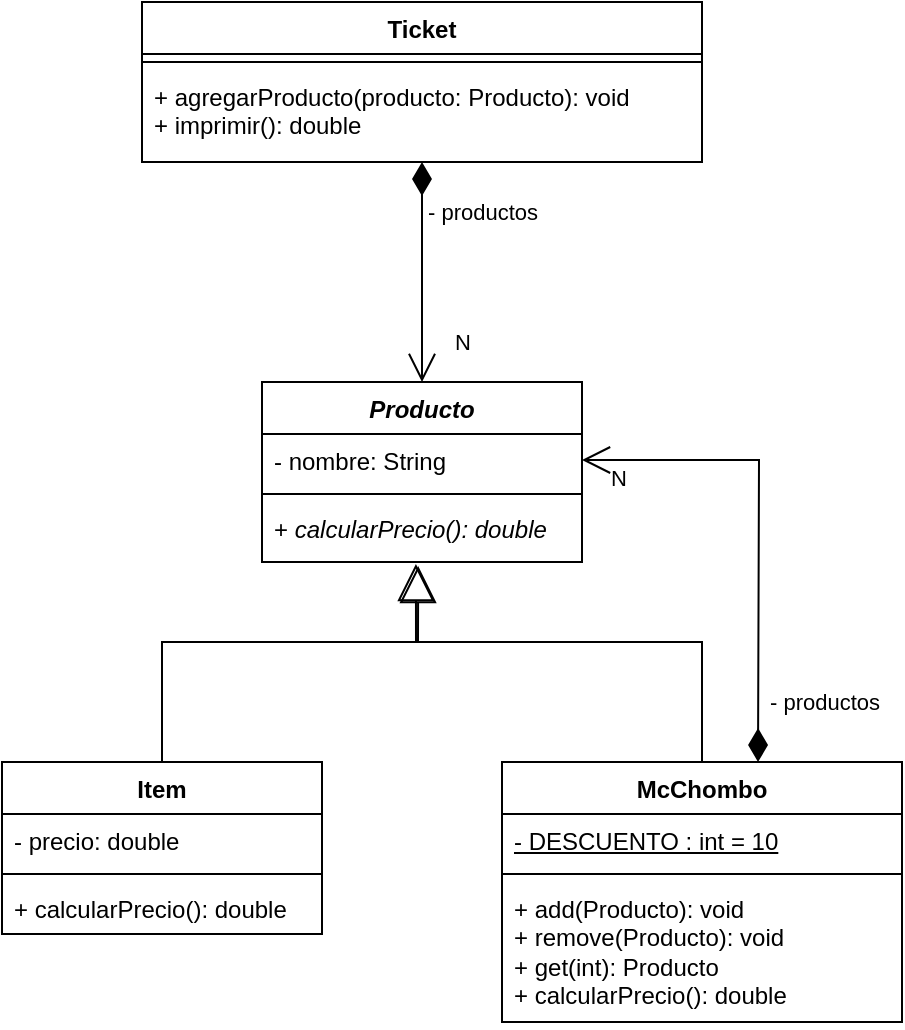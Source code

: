 <mxfile version="21.8.2" type="device">
  <diagram id="C5RBs43oDa-KdzZeNtuy" name="Page-1">
    <mxGraphModel dx="954" dy="549" grid="1" gridSize="10" guides="1" tooltips="1" connect="1" arrows="1" fold="1" page="1" pageScale="1" pageWidth="827" pageHeight="1169" math="0" shadow="0">
      <root>
        <mxCell id="WIyWlLk6GJQsqaUBKTNV-0" />
        <mxCell id="WIyWlLk6GJQsqaUBKTNV-1" parent="WIyWlLk6GJQsqaUBKTNV-0" />
        <mxCell id="hFOGOlqRif50VqdnHlU8-0" value="&lt;i&gt;Producto&lt;/i&gt;" style="swimlane;fontStyle=1;align=center;verticalAlign=top;childLayout=stackLayout;horizontal=1;startSize=26;horizontalStack=0;resizeParent=1;resizeParentMax=0;resizeLast=0;collapsible=1;marginBottom=0;whiteSpace=wrap;html=1;" parent="WIyWlLk6GJQsqaUBKTNV-1" vertex="1">
          <mxGeometry x="350" y="200" width="160" height="90" as="geometry" />
        </mxCell>
        <mxCell id="hFOGOlqRif50VqdnHlU8-1" value="- nombre: String" style="text;strokeColor=none;fillColor=none;align=left;verticalAlign=top;spacingLeft=4;spacingRight=4;overflow=hidden;rotatable=0;points=[[0,0.5],[1,0.5]];portConstraint=eastwest;whiteSpace=wrap;html=1;" parent="hFOGOlqRif50VqdnHlU8-0" vertex="1">
          <mxGeometry y="26" width="160" height="26" as="geometry" />
        </mxCell>
        <mxCell id="hFOGOlqRif50VqdnHlU8-2" value="" style="line;strokeWidth=1;fillColor=none;align=left;verticalAlign=middle;spacingTop=-1;spacingLeft=3;spacingRight=3;rotatable=0;labelPosition=right;points=[];portConstraint=eastwest;strokeColor=inherit;" parent="hFOGOlqRif50VqdnHlU8-0" vertex="1">
          <mxGeometry y="52" width="160" height="8" as="geometry" />
        </mxCell>
        <mxCell id="hFOGOlqRif50VqdnHlU8-3" value="+&lt;i&gt; calcularPrecio(): double&lt;/i&gt;" style="text;strokeColor=none;fillColor=none;align=left;verticalAlign=top;spacingLeft=4;spacingRight=4;overflow=hidden;rotatable=0;points=[[0,0.5],[1,0.5]];portConstraint=eastwest;whiteSpace=wrap;html=1;" parent="hFOGOlqRif50VqdnHlU8-0" vertex="1">
          <mxGeometry y="60" width="160" height="30" as="geometry" />
        </mxCell>
        <mxCell id="hFOGOlqRif50VqdnHlU8-4" value="Item" style="swimlane;fontStyle=1;align=center;verticalAlign=top;childLayout=stackLayout;horizontal=1;startSize=26;horizontalStack=0;resizeParent=1;resizeParentMax=0;resizeLast=0;collapsible=1;marginBottom=0;whiteSpace=wrap;html=1;" parent="WIyWlLk6GJQsqaUBKTNV-1" vertex="1">
          <mxGeometry x="220" y="390" width="160" height="86" as="geometry" />
        </mxCell>
        <mxCell id="hFOGOlqRif50VqdnHlU8-5" value="- precio: double&amp;nbsp;" style="text;strokeColor=none;fillColor=none;align=left;verticalAlign=top;spacingLeft=4;spacingRight=4;overflow=hidden;rotatable=0;points=[[0,0.5],[1,0.5]];portConstraint=eastwest;whiteSpace=wrap;html=1;" parent="hFOGOlqRif50VqdnHlU8-4" vertex="1">
          <mxGeometry y="26" width="160" height="26" as="geometry" />
        </mxCell>
        <mxCell id="hFOGOlqRif50VqdnHlU8-6" value="" style="line;strokeWidth=1;fillColor=none;align=left;verticalAlign=middle;spacingTop=-1;spacingLeft=3;spacingRight=3;rotatable=0;labelPosition=right;points=[];portConstraint=eastwest;strokeColor=inherit;" parent="hFOGOlqRif50VqdnHlU8-4" vertex="1">
          <mxGeometry y="52" width="160" height="8" as="geometry" />
        </mxCell>
        <mxCell id="hFOGOlqRif50VqdnHlU8-7" value="+ calcularPrecio(): double" style="text;strokeColor=none;fillColor=none;align=left;verticalAlign=top;spacingLeft=4;spacingRight=4;overflow=hidden;rotatable=0;points=[[0,0.5],[1,0.5]];portConstraint=eastwest;whiteSpace=wrap;html=1;" parent="hFOGOlqRif50VqdnHlU8-4" vertex="1">
          <mxGeometry y="60" width="160" height="26" as="geometry" />
        </mxCell>
        <mxCell id="hFOGOlqRif50VqdnHlU8-8" value="McChombo" style="swimlane;fontStyle=1;align=center;verticalAlign=top;childLayout=stackLayout;horizontal=1;startSize=26;horizontalStack=0;resizeParent=1;resizeParentMax=0;resizeLast=0;collapsible=1;marginBottom=0;whiteSpace=wrap;html=1;" parent="WIyWlLk6GJQsqaUBKTNV-1" vertex="1">
          <mxGeometry x="470" y="390" width="200" height="130" as="geometry" />
        </mxCell>
        <mxCell id="hFOGOlqRif50VqdnHlU8-9" value="&lt;u&gt;- DESCUENTO : int = 10&lt;/u&gt;&amp;nbsp;" style="text;strokeColor=none;fillColor=none;align=left;verticalAlign=top;spacingLeft=4;spacingRight=4;overflow=hidden;rotatable=0;points=[[0,0.5],[1,0.5]];portConstraint=eastwest;whiteSpace=wrap;html=1;" parent="hFOGOlqRif50VqdnHlU8-8" vertex="1">
          <mxGeometry y="26" width="200" height="26" as="geometry" />
        </mxCell>
        <mxCell id="hFOGOlqRif50VqdnHlU8-10" value="" style="line;strokeWidth=1;fillColor=none;align=left;verticalAlign=middle;spacingTop=-1;spacingLeft=3;spacingRight=3;rotatable=0;labelPosition=right;points=[];portConstraint=eastwest;strokeColor=inherit;" parent="hFOGOlqRif50VqdnHlU8-8" vertex="1">
          <mxGeometry y="52" width="200" height="8" as="geometry" />
        </mxCell>
        <mxCell id="hFOGOlqRif50VqdnHlU8-11" value="+ add(Producto): void&lt;br&gt;+ remove(Producto): void&lt;br&gt;+ get(int): Producto&lt;br&gt;+ calcularPrecio(): double" style="text;strokeColor=none;fillColor=none;align=left;verticalAlign=top;spacingLeft=4;spacingRight=4;overflow=hidden;rotatable=0;points=[[0,0.5],[1,0.5]];portConstraint=eastwest;whiteSpace=wrap;html=1;" parent="hFOGOlqRif50VqdnHlU8-8" vertex="1">
          <mxGeometry y="60" width="200" height="70" as="geometry" />
        </mxCell>
        <mxCell id="hFOGOlqRif50VqdnHlU8-13" value="" style="endArrow=block;endSize=16;endFill=0;html=1;rounded=0;entryX=0.488;entryY=1.067;entryDx=0;entryDy=0;entryPerimeter=0;exitX=0.5;exitY=0;exitDx=0;exitDy=0;" parent="WIyWlLk6GJQsqaUBKTNV-1" source="hFOGOlqRif50VqdnHlU8-4" target="hFOGOlqRif50VqdnHlU8-3" edge="1">
          <mxGeometry width="160" relative="1" as="geometry">
            <mxPoint x="330.0" y="390" as="sourcePoint" />
            <mxPoint x="417.3" y="293" as="targetPoint" />
            <Array as="points">
              <mxPoint x="300" y="330" />
              <mxPoint x="428" y="330" />
            </Array>
          </mxGeometry>
        </mxCell>
        <mxCell id="hFOGOlqRif50VqdnHlU8-14" value="" style="endArrow=block;endSize=16;endFill=0;html=1;rounded=0;entryX=0.481;entryY=1.033;entryDx=0;entryDy=0;entryPerimeter=0;exitX=0.5;exitY=0;exitDx=0;exitDy=0;" parent="WIyWlLk6GJQsqaUBKTNV-1" source="hFOGOlqRif50VqdnHlU8-8" target="hFOGOlqRif50VqdnHlU8-3" edge="1">
          <mxGeometry width="160" relative="1" as="geometry">
            <mxPoint x="342" y="400" as="sourcePoint" />
            <mxPoint x="417" y="298" as="targetPoint" />
            <Array as="points">
              <mxPoint x="570" y="330" />
              <mxPoint x="427" y="330" />
            </Array>
          </mxGeometry>
        </mxCell>
        <mxCell id="hFOGOlqRif50VqdnHlU8-15" value="" style="endArrow=open;html=1;endSize=12;startArrow=diamondThin;startSize=14;startFill=1;edgeStyle=orthogonalEdgeStyle;align=left;verticalAlign=bottom;rounded=0;entryX=1;entryY=0.5;entryDx=0;entryDy=0;" parent="WIyWlLk6GJQsqaUBKTNV-1" target="hFOGOlqRif50VqdnHlU8-1" edge="1">
          <mxGeometry x="-1" y="3" relative="1" as="geometry">
            <mxPoint x="598" y="390" as="sourcePoint" />
            <mxPoint x="590" y="150" as="targetPoint" />
          </mxGeometry>
        </mxCell>
        <mxCell id="hFOGOlqRif50VqdnHlU8-16" value="N" style="edgeLabel;html=1;align=center;verticalAlign=middle;resizable=0;points=[];" parent="hFOGOlqRif50VqdnHlU8-15" vertex="1" connectable="0">
          <mxGeometry x="-0.642" y="-3" relative="1" as="geometry">
            <mxPoint x="-151" y="-167" as="offset" />
          </mxGeometry>
        </mxCell>
        <mxCell id="hFOGOlqRif50VqdnHlU8-17" value="- productos" style="edgeLabel;html=1;align=center;verticalAlign=middle;resizable=0;points=[];" parent="hFOGOlqRif50VqdnHlU8-15" vertex="1" connectable="0">
          <mxGeometry x="-0.082" y="-1" relative="1" as="geometry">
            <mxPoint x="31" y="80" as="offset" />
          </mxGeometry>
        </mxCell>
        <mxCell id="BwqbFVH-6mC94Sc0PxEY-0" value="Ticket" style="swimlane;fontStyle=1;align=center;verticalAlign=top;childLayout=stackLayout;horizontal=1;startSize=26;horizontalStack=0;resizeParent=1;resizeParentMax=0;resizeLast=0;collapsible=1;marginBottom=0;whiteSpace=wrap;html=1;" parent="WIyWlLk6GJQsqaUBKTNV-1" vertex="1">
          <mxGeometry x="290" y="10" width="280" height="80" as="geometry" />
        </mxCell>
        <mxCell id="BwqbFVH-6mC94Sc0PxEY-2" value="" style="line;strokeWidth=1;fillColor=none;align=left;verticalAlign=middle;spacingTop=-1;spacingLeft=3;spacingRight=3;rotatable=0;labelPosition=right;points=[];portConstraint=eastwest;strokeColor=inherit;" parent="BwqbFVH-6mC94Sc0PxEY-0" vertex="1">
          <mxGeometry y="26" width="280" height="8" as="geometry" />
        </mxCell>
        <mxCell id="BwqbFVH-6mC94Sc0PxEY-3" value="+ agregarProducto(producto: Producto): void&lt;br&gt;+ imprimir(): double" style="text;strokeColor=none;fillColor=none;align=left;verticalAlign=top;spacingLeft=4;spacingRight=4;overflow=hidden;rotatable=0;points=[[0,0.5],[1,0.5]];portConstraint=eastwest;whiteSpace=wrap;html=1;" parent="BwqbFVH-6mC94Sc0PxEY-0" vertex="1">
          <mxGeometry y="34" width="280" height="46" as="geometry" />
        </mxCell>
        <mxCell id="BwqbFVH-6mC94Sc0PxEY-11" value="" style="endArrow=open;html=1;endSize=12;startArrow=diamondThin;startSize=14;startFill=1;edgeStyle=orthogonalEdgeStyle;align=left;verticalAlign=bottom;rounded=0;entryX=0.5;entryY=0;entryDx=0;entryDy=0;exitX=0.5;exitY=1;exitDx=0;exitDy=0;exitPerimeter=0;" parent="WIyWlLk6GJQsqaUBKTNV-1" source="BwqbFVH-6mC94Sc0PxEY-3" target="hFOGOlqRif50VqdnHlU8-0" edge="1">
          <mxGeometry x="-1" y="3" relative="1" as="geometry">
            <mxPoint x="600" y="130" as="sourcePoint" />
            <mxPoint x="660" y="60" as="targetPoint" />
          </mxGeometry>
        </mxCell>
        <mxCell id="BwqbFVH-6mC94Sc0PxEY-13" value="- productos" style="edgeLabel;html=1;align=center;verticalAlign=middle;resizable=0;points=[];" parent="BwqbFVH-6mC94Sc0PxEY-11" connectable="0" vertex="1">
          <mxGeometry x="-0.082" y="-1" relative="1" as="geometry">
            <mxPoint x="31" y="-26" as="offset" />
          </mxGeometry>
        </mxCell>
        <mxCell id="BwqbFVH-6mC94Sc0PxEY-14" value="N" style="edgeLabel;html=1;align=center;verticalAlign=middle;resizable=0;points=[];" parent="WIyWlLk6GJQsqaUBKTNV-1" connectable="0" vertex="1">
          <mxGeometry x="550.002" y="250.0" as="geometry">
            <mxPoint x="-22" y="-2" as="offset" />
          </mxGeometry>
        </mxCell>
      </root>
    </mxGraphModel>
  </diagram>
</mxfile>
